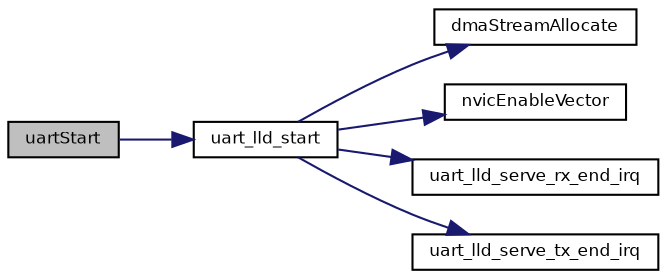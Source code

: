digraph "uartStart"
{
  bgcolor="transparent";
  edge [fontname="Helvetica",fontsize="8",labelfontname="Helvetica",labelfontsize="8"];
  node [fontname="Helvetica",fontsize="8",shape=record];
  rankdir="LR";
  Node36 [label="uartStart",height=0.2,width=0.4,color="black", fillcolor="grey75", style="filled", fontcolor="black"];
  Node36 -> Node37 [color="midnightblue",fontsize="8",style="solid",fontname="Helvetica"];
  Node37 [label="uart_lld_start",height=0.2,width=0.4,color="black",URL="$group___u_a_r_t.html#ga3d362eceb6050bf012b52a61a669674d",tooltip="Configures and activates the UART peripheral. "];
  Node37 -> Node38 [color="midnightblue",fontsize="8",style="solid",fontname="Helvetica"];
  Node38 [label="dmaStreamAllocate",height=0.2,width=0.4,color="black",URL="$group___s_t_m32___d_m_a.html#ga2779cd46d0f5e9d7a6e549391e05cdd0",tooltip="Allocates a DMA stream. "];
  Node37 -> Node39 [color="midnightblue",fontsize="8",style="solid",fontname="Helvetica"];
  Node39 [label="nvicEnableVector",height=0.2,width=0.4,color="black",URL="$group___c_o_m_m_o_n___a_r_m_c_mx___n_v_i_c.html#gaf27b6cd4f76874f8d5bbcbff7d6015d6",tooltip="Sets the priority of an interrupt handler and enables it. "];
  Node37 -> Node40 [color="midnightblue",fontsize="8",style="solid",fontname="Helvetica"];
  Node40 [label="uart_lld_serve_rx_end_irq",height=0.2,width=0.4,color="black",URL="$group___u_a_r_t.html#gaf65dea7ee4566c3a457f6bb1407de4c2",tooltip="RX DMA common service routine. "];
  Node37 -> Node41 [color="midnightblue",fontsize="8",style="solid",fontname="Helvetica"];
  Node41 [label="uart_lld_serve_tx_end_irq",height=0.2,width=0.4,color="black",URL="$group___u_a_r_t.html#ga39788ecd6679f3d4388ac36cfc04d072",tooltip="TX DMA common service routine. "];
}
